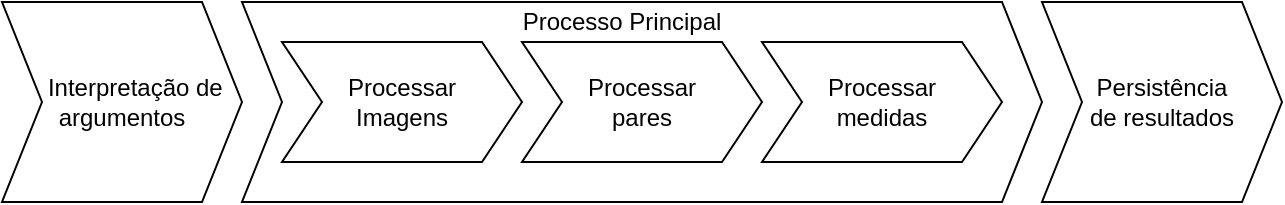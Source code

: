 <mxfile version="18.0.3" type="github" pages="7">
  <diagram id="98Zhcz7KDdUi2qAX7-k5" name="Macro">
    <mxGraphModel dx="918" dy="748" grid="1" gridSize="10" guides="1" tooltips="1" connect="1" arrows="1" fold="1" page="1" pageScale="1" pageWidth="827" pageHeight="1169" math="0" shadow="0">
      <root>
        <mxCell id="0" />
        <mxCell id="1" parent="0" />
        <mxCell id="qj5FVbfQ0v9DM5-AD5l3-6" value="" style="shape=step;perimeter=stepPerimeter;whiteSpace=wrap;html=1;fixedSize=1;" parent="1" vertex="1">
          <mxGeometry x="160" y="170" width="400" height="100" as="geometry" />
        </mxCell>
        <mxCell id="qj5FVbfQ0v9DM5-AD5l3-1" value="&amp;nbsp; &amp;nbsp; Interpretação de argumentos" style="shape=step;perimeter=stepPerimeter;whiteSpace=wrap;html=1;fixedSize=1;" parent="1" vertex="1">
          <mxGeometry x="40" y="170" width="120" height="100" as="geometry" />
        </mxCell>
        <mxCell id="qj5FVbfQ0v9DM5-AD5l3-3" value="Processar&lt;br&gt;medidas" style="shape=step;perimeter=stepPerimeter;whiteSpace=wrap;html=1;fixedSize=1;" parent="1" vertex="1">
          <mxGeometry x="420" y="190" width="120" height="60" as="geometry" />
        </mxCell>
        <mxCell id="qj5FVbfQ0v9DM5-AD5l3-4" value="Processar&lt;br&gt;pares" style="shape=step;perimeter=stepPerimeter;whiteSpace=wrap;html=1;fixedSize=1;" parent="1" vertex="1">
          <mxGeometry x="300" y="190" width="120" height="60" as="geometry" />
        </mxCell>
        <mxCell id="qj5FVbfQ0v9DM5-AD5l3-5" value="Processar&lt;br&gt;Imagens" style="shape=step;perimeter=stepPerimeter;whiteSpace=wrap;html=1;fixedSize=1;" parent="1" vertex="1">
          <mxGeometry x="180" y="190" width="120" height="60" as="geometry" />
        </mxCell>
        <mxCell id="qj5FVbfQ0v9DM5-AD5l3-7" value="Processo Principal" style="text;html=1;strokeColor=none;fillColor=none;align=center;verticalAlign=middle;whiteSpace=wrap;rounded=0;" parent="1" vertex="1">
          <mxGeometry x="280" y="170" width="140" height="20" as="geometry" />
        </mxCell>
        <mxCell id="qj5FVbfQ0v9DM5-AD5l3-8" value="Persistência&lt;br&gt;de resultados" style="shape=step;perimeter=stepPerimeter;whiteSpace=wrap;html=1;fixedSize=1;" parent="1" vertex="1">
          <mxGeometry x="560" y="170" width="120" height="100" as="geometry" />
        </mxCell>
      </root>
    </mxGraphModel>
  </diagram>
  <diagram id="gHJKVUg8DRSZA34lzP4d" name="Fluxo">
    <mxGraphModel dx="918" dy="748" grid="1" gridSize="10" guides="1" tooltips="1" connect="1" arrows="1" fold="1" page="1" pageScale="1" pageWidth="827" pageHeight="1169" math="0" shadow="0">
      <root>
        <mxCell id="0" />
        <mxCell id="1" parent="0" />
        <mxCell id="HXioPRdhy9lpWBcesZ-b-2" value="&amp;lt;&amp;lt;Pseudocódigo&amp;gt;&amp;gt;&lt;br&gt;Processar Imagens&lt;br&gt;&lt;br&gt;&lt;br&gt;&lt;br&gt;&lt;br&gt;&lt;br&gt;&lt;br&gt;&lt;br&gt;&lt;br&gt;&lt;br&gt;" style="whiteSpace=wrap;html=1;fontSize=14;" parent="1" vertex="1">
          <mxGeometry x="9" y="100" width="260" height="190" as="geometry" />
        </mxCell>
        <mxCell id="MEiEYYHkJ7P1lDpnPlLS-1" value="Para cada imagem no processo:&lt;br&gt;&amp;nbsp; &amp;nbsp; Abra a imagem&lt;br&gt;&amp;nbsp; &amp;nbsp; Detecte pontos chaves&lt;br&gt;&amp;nbsp; &amp;nbsp; Descreva suas feições&lt;br&gt;&amp;nbsp; &amp;nbsp; Se solicitado:&lt;br&gt;&amp;nbsp; &amp;nbsp; &amp;nbsp; &amp;nbsp; Reporte estatísticas" style="text;html=1;align=left;verticalAlign=middle;resizable=0;points=[];autosize=1;strokeColor=none;fillColor=none;fontSize=14;" parent="1" vertex="1">
          <mxGeometry x="19" y="150" width="220" height="110" as="geometry" />
        </mxCell>
        <mxCell id="MEiEYYHkJ7P1lDpnPlLS-2" value="&amp;lt;&amp;lt;Pseudocódigo&amp;gt;&amp;gt;&lt;br&gt;Processar Pares&lt;br&gt;&lt;br&gt;&lt;br&gt;&lt;br&gt;&lt;br&gt;&lt;br&gt;&lt;br&gt;&lt;br&gt;&lt;br&gt;&lt;br&gt;" style="whiteSpace=wrap;html=1;fontSize=14;" parent="1" vertex="1">
          <mxGeometry x="279" y="100" width="260" height="190" as="geometry" />
        </mxCell>
        <mxCell id="MEiEYYHkJ7P1lDpnPlLS-3" value="Carregue os pares da estratégia&lt;br&gt;Para cada par no processo:&lt;br&gt;&amp;nbsp; &amp;nbsp; Correlacione feições&lt;br&gt;&amp;nbsp; &amp;nbsp; Selecione melhores correlações&lt;br&gt;&amp;nbsp; &amp;nbsp; Filtre-as com solução geométrica&lt;br&gt;&amp;nbsp; &amp;nbsp; Registre as medidas nos pares&amp;nbsp;&lt;br&gt;&amp;nbsp; &amp;nbsp; Se solicitado:&lt;br&gt;&lt;span style=&quot;white-space: pre&quot;&gt; &lt;/span&gt;&lt;span style=&quot;white-space: pre&quot;&gt; &lt;/span&gt;Reporte estatísticas" style="text;html=1;align=left;verticalAlign=middle;resizable=0;points=[];autosize=1;strokeColor=none;fillColor=none;fontSize=14;" parent="1" vertex="1">
          <mxGeometry x="289" y="145" width="240" height="140" as="geometry" />
        </mxCell>
        <mxCell id="MEiEYYHkJ7P1lDpnPlLS-4" value="&amp;lt;&amp;lt;Pseudocódigo&amp;gt;&amp;gt;&lt;br&gt;Processar Medidas&lt;br&gt;&lt;br&gt;&lt;br&gt;&lt;br&gt;&lt;br&gt;&lt;br&gt;&lt;br&gt;&lt;br&gt;&lt;br&gt;&lt;br&gt;" style="whiteSpace=wrap;html=1;fontSize=14;" parent="1" vertex="1">
          <mxGeometry x="549" y="100" width="260" height="190" as="geometry" />
        </mxCell>
        <mxCell id="MEiEYYHkJ7P1lDpnPlLS-5" value="Para cada medida em par de imagens:&lt;br&gt;&amp;nbsp; &amp;nbsp; Se medida não existe em ambas:&lt;br&gt;&amp;nbsp; &amp;nbsp; &amp;nbsp; &amp;nbsp; Crie novo ponto de costura&lt;br&gt;&amp;nbsp; &amp;nbsp; Senão se existe só na esquerda:&lt;br&gt;&amp;nbsp; &amp;nbsp; &amp;nbsp; &amp;nbsp; Adicione medida da direita&lt;br&gt;&amp;nbsp; &amp;nbsp; Senão se existe só na direita:&lt;br&gt;&amp;nbsp; &amp;nbsp; &amp;nbsp; &amp;nbsp; Adicione medida na esquerda&lt;br&gt;&amp;nbsp; &amp;nbsp; Senão:&lt;br&gt;&amp;nbsp; &amp;nbsp; &amp;nbsp; &amp;nbsp; Fusione pontos de costura&lt;br&gt;" style="text;html=1;align=left;verticalAlign=middle;resizable=0;points=[];autosize=1;strokeColor=none;fillColor=none;fontSize=14;" parent="1" vertex="1">
          <mxGeometry x="559" y="135" width="260" height="160" as="geometry" />
        </mxCell>
      </root>
    </mxGraphModel>
  </diagram>
  <diagram id="3A1DLSgXnVQJGgFsPXBv" name="Fluxo_imagens">
    <mxGraphModel dx="1745" dy="748" grid="1" gridSize="10" guides="1" tooltips="1" connect="1" arrows="1" fold="1" page="1" pageScale="1" pageWidth="827" pageHeight="1169" background="#FFFFFF" math="0" shadow="1">
      <root>
        <mxCell id="0" />
        <mxCell id="1" parent="0" />
        <mxCell id="WOPHGBBPOqJzXXx0_Y12-5" value="" style="edgeStyle=orthogonalEdgeStyle;rounded=0;orthogonalLoop=1;jettySize=auto;html=1;" parent="1" source="1zUKK9svp3mTM6SvvWC5-6" target="1zUKK9svp3mTM6SvvWC5-8" edge="1">
          <mxGeometry relative="1" as="geometry" />
        </mxCell>
        <mxCell id="1zUKK9svp3mTM6SvvWC5-6" value="Abrir Imagem" style="rounded=1;whiteSpace=wrap;html=1;" parent="1" vertex="1">
          <mxGeometry x="-680" y="110" width="120" height="60" as="geometry" />
        </mxCell>
        <mxCell id="WOPHGBBPOqJzXXx0_Y12-6" value="" style="edgeStyle=orthogonalEdgeStyle;rounded=0;orthogonalLoop=1;jettySize=auto;html=1;" parent="1" source="1zUKK9svp3mTM6SvvWC5-8" target="1zUKK9svp3mTM6SvvWC5-10" edge="1">
          <mxGeometry relative="1" as="geometry" />
        </mxCell>
        <mxCell id="1zUKK9svp3mTM6SvvWC5-8" value="Detectar pontos chave" style="rounded=1;whiteSpace=wrap;html=1;" parent="1" vertex="1">
          <mxGeometry x="-533" y="110" width="120" height="60" as="geometry" />
        </mxCell>
        <mxCell id="WOPHGBBPOqJzXXx0_Y12-7" value="" style="edgeStyle=orthogonalEdgeStyle;rounded=0;orthogonalLoop=1;jettySize=auto;html=1;" parent="1" source="1zUKK9svp3mTM6SvvWC5-10" target="1zUKK9svp3mTM6SvvWC5-30" edge="1">
          <mxGeometry relative="1" as="geometry" />
        </mxCell>
        <mxCell id="1zUKK9svp3mTM6SvvWC5-10" value="Descrever pontos chave" style="whiteSpace=wrap;html=1;rounded=1;" parent="1" vertex="1">
          <mxGeometry x="-380" y="110" width="120" height="60" as="geometry" />
        </mxCell>
        <mxCell id="ql1bKab1Sv5jXHoZMo15-2" style="edgeStyle=orthogonalEdgeStyle;rounded=0;orthogonalLoop=1;jettySize=auto;html=1;exitX=0.5;exitY=0;exitDx=0;exitDy=0;entryX=0.5;entryY=1;entryDx=0;entryDy=0;" parent="1" source="1zUKK9svp3mTM6SvvWC5-29" target="1zUKK9svp3mTM6SvvWC5-51" edge="1">
          <mxGeometry relative="1" as="geometry">
            <Array as="points">
              <mxPoint x="-60" y="200" />
              <mxPoint x="-740" y="200" />
            </Array>
          </mxGeometry>
        </mxCell>
        <mxCell id="1zUKK9svp3mTM6SvvWC5-29" value="Reportar estatisticas" style="rounded=1;whiteSpace=wrap;html=1;" parent="1" vertex="1">
          <mxGeometry x="-120" y="110" width="120" height="60" as="geometry" />
        </mxCell>
        <mxCell id="WOPHGBBPOqJzXXx0_Y12-8" value="" style="edgeStyle=orthogonalEdgeStyle;rounded=0;orthogonalLoop=1;jettySize=auto;html=1;" parent="1" source="1zUKK9svp3mTM6SvvWC5-30" target="1zUKK9svp3mTM6SvvWC5-29" edge="1">
          <mxGeometry relative="1" as="geometry" />
        </mxCell>
        <mxCell id="ql1bKab1Sv5jXHoZMo15-3" style="edgeStyle=orthogonalEdgeStyle;rounded=0;orthogonalLoop=1;jettySize=auto;html=1;exitX=0.5;exitY=0;exitDx=0;exitDy=0;" parent="1" source="1zUKK9svp3mTM6SvvWC5-30" edge="1">
          <mxGeometry relative="1" as="geometry">
            <mxPoint x="-740" y="100" as="targetPoint" />
            <Array as="points">
              <mxPoint x="-190" y="200" />
              <mxPoint x="-740" y="200" />
            </Array>
          </mxGeometry>
        </mxCell>
        <mxCell id="1zUKK9svp3mTM6SvvWC5-30" value="Estatísticas" style="rhombus;whiteSpace=wrap;html=1;" parent="1" vertex="1">
          <mxGeometry x="-230" y="100" width="80" height="80" as="geometry" />
        </mxCell>
        <mxCell id="WOPHGBBPOqJzXXx0_Y12-4" value="" style="edgeStyle=orthogonalEdgeStyle;rounded=0;orthogonalLoop=1;jettySize=auto;html=1;" parent="1" source="1zUKK9svp3mTM6SvvWC5-51" target="1zUKK9svp3mTM6SvvWC5-6" edge="1">
          <mxGeometry relative="1" as="geometry" />
        </mxCell>
        <mxCell id="dtsDCqusQZkTO2QimcOY-1" style="edgeStyle=orthogonalEdgeStyle;rounded=0;orthogonalLoop=1;jettySize=auto;html=1;exitX=0;exitY=0.5;exitDx=0;exitDy=0;entryX=1;entryY=0.5;entryDx=0;entryDy=0;" parent="1" source="1zUKK9svp3mTM6SvvWC5-51" target="Z5s89jTaI1h-ldlzumbY-1" edge="1">
          <mxGeometry relative="1" as="geometry" />
        </mxCell>
        <mxCell id="1zUKK9svp3mTM6SvvWC5-51" value="Há próxima imagem?" style="rhombus;whiteSpace=wrap;html=1;" parent="1" vertex="1">
          <mxGeometry x="-780" y="100" width="80" height="80" as="geometry" />
        </mxCell>
        <mxCell id="dtsDCqusQZkTO2QimcOY-2" style="edgeStyle=orthogonalEdgeStyle;rounded=0;orthogonalLoop=1;jettySize=auto;html=1;exitX=0.5;exitY=1;exitDx=0;exitDy=0;entryX=0.5;entryY=0;entryDx=0;entryDy=0;" parent="1" source="WOPHGBBPOqJzXXx0_Y12-1" target="1zUKK9svp3mTM6SvvWC5-51" edge="1">
          <mxGeometry relative="1" as="geometry" />
        </mxCell>
        <mxCell id="WOPHGBBPOqJzXXx0_Y12-1" value="" style="ellipse;html=1;shape=startState;fillColor=#000000;strokeColor=#FFFFFF;" parent="1" vertex="1">
          <mxGeometry x="-755" y="46" width="30" height="30" as="geometry" />
        </mxCell>
        <mxCell id="WOPHGBBPOqJzXXx0_Y12-9" value="Sim" style="text;html=1;strokeColor=none;fillColor=none;align=center;verticalAlign=middle;whiteSpace=wrap;rounded=0;" parent="1" vertex="1">
          <mxGeometry x="-152" y="122" width="30" height="20" as="geometry" />
        </mxCell>
        <mxCell id="WOPHGBBPOqJzXXx0_Y12-12" value="Não" style="text;html=1;strokeColor=none;fillColor=none;align=center;verticalAlign=middle;whiteSpace=wrap;rounded=0;" parent="1" vertex="1">
          <mxGeometry x="-188" y="180" width="24" height="16" as="geometry" />
        </mxCell>
        <mxCell id="ql1bKab1Sv5jXHoZMo15-1" value="Sim" style="text;html=1;strokeColor=none;fillColor=none;align=center;verticalAlign=middle;whiteSpace=wrap;rounded=0;" parent="1" vertex="1">
          <mxGeometry x="-723" y="113" width="60" height="30" as="geometry" />
        </mxCell>
        <mxCell id="Z5s89jTaI1h-ldlzumbY-1" value="" style="ellipse;html=1;shape=endState;fillColor=#000000;strokeColor=#000000;" parent="1" vertex="1">
          <mxGeometry x="-827" y="125" width="30" height="30" as="geometry" />
        </mxCell>
        <mxCell id="0e1TIH1XTgMTCKw1EPAR-1" value="Não" style="text;html=1;strokeColor=none;fillColor=none;align=center;verticalAlign=middle;whiteSpace=wrap;rounded=0;" parent="1" vertex="1">
          <mxGeometry x="-797" y="120" width="27" height="16" as="geometry" />
        </mxCell>
        <mxCell id="bH2PxI-Iwuo8r2zKtaTA-2" value="Início" style="text;html=1;strokeColor=none;fillColor=none;align=center;verticalAlign=middle;whiteSpace=wrap;rounded=0;" parent="1" vertex="1">
          <mxGeometry x="-755" y="30" width="30" height="16" as="geometry" />
        </mxCell>
        <mxCell id="bH2PxI-Iwuo8r2zKtaTA-3" value="Fim" style="text;html=1;strokeColor=none;fillColor=none;align=center;verticalAlign=middle;whiteSpace=wrap;rounded=0;" parent="1" vertex="1">
          <mxGeometry x="-827" y="113" width="30" height="10" as="geometry" />
        </mxCell>
      </root>
    </mxGraphModel>
  </diagram>
  <diagram id="wO2nyMO0V3FiL0lt-oPY" name="Fluxo_Pares">
    <mxGraphModel dx="2138" dy="1069" grid="1" gridSize="10" guides="1" tooltips="1" connect="1" arrows="1" fold="1" page="1" pageScale="1" pageWidth="827" pageHeight="1169" math="0" shadow="0">
      <root>
        <mxCell id="0" />
        <mxCell id="1" parent="0" />
        <mxCell id="bjxRNeMBbC1Uhk14IDYD-4" value="" style="edgeStyle=orthogonalEdgeStyle;rounded=0;orthogonalLoop=1;jettySize=auto;html=1;" parent="1" source="GW-mIh51mZ1hGykfDdhv-5" target="GW-mIh51mZ1hGykfDdhv-7" edge="1">
          <mxGeometry relative="1" as="geometry" />
        </mxCell>
        <mxCell id="l-YTz36rJ6i-yOw9-Hpj-2" style="edgeStyle=orthogonalEdgeStyle;rounded=0;orthogonalLoop=1;jettySize=auto;html=1;exitX=0;exitY=0.5;exitDx=0;exitDy=0;entryX=1;entryY=0.5;entryDx=0;entryDy=0;" parent="1" source="GW-mIh51mZ1hGykfDdhv-5" target="bjxRNeMBbC1Uhk14IDYD-14" edge="1">
          <mxGeometry relative="1" as="geometry" />
        </mxCell>
        <mxCell id="GW-mIh51mZ1hGykfDdhv-5" value="Há próximo Par ?" style="rhombus;whiteSpace=wrap;html=1;" parent="1" vertex="1">
          <mxGeometry x="-780" y="78" width="80" height="80" as="geometry" />
        </mxCell>
        <mxCell id="bjxRNeMBbC1Uhk14IDYD-5" value="" style="edgeStyle=orthogonalEdgeStyle;rounded=0;orthogonalLoop=1;jettySize=auto;html=1;" parent="1" source="GW-mIh51mZ1hGykfDdhv-7" target="GW-mIh51mZ1hGykfDdhv-9" edge="1">
          <mxGeometry relative="1" as="geometry" />
        </mxCell>
        <mxCell id="GW-mIh51mZ1hGykfDdhv-7" value="Correlacionar feições" style="rounded=1;whiteSpace=wrap;html=1;" parent="1" vertex="1">
          <mxGeometry x="-680" y="88" width="120" height="60" as="geometry" />
        </mxCell>
        <mxCell id="bjxRNeMBbC1Uhk14IDYD-6" value="" style="edgeStyle=orthogonalEdgeStyle;rounded=0;orthogonalLoop=1;jettySize=auto;html=1;" parent="1" source="GW-mIh51mZ1hGykfDdhv-9" target="GW-mIh51mZ1hGykfDdhv-11" edge="1">
          <mxGeometry relative="1" as="geometry" />
        </mxCell>
        <mxCell id="GW-mIh51mZ1hGykfDdhv-9" value="Selecionar melhores correlações" style="whiteSpace=wrap;html=1;rounded=1;" parent="1" vertex="1">
          <mxGeometry x="-540" y="88" width="120" height="60" as="geometry" />
        </mxCell>
        <mxCell id="bjxRNeMBbC1Uhk14IDYD-7" value="" style="edgeStyle=orthogonalEdgeStyle;rounded=0;orthogonalLoop=1;jettySize=auto;html=1;" parent="1" source="GW-mIh51mZ1hGykfDdhv-11" target="GW-mIh51mZ1hGykfDdhv-14" edge="1">
          <mxGeometry relative="1" as="geometry" />
        </mxCell>
        <mxCell id="GW-mIh51mZ1hGykfDdhv-11" value="Filtragem utilizando verificação geométrica" style="whiteSpace=wrap;html=1;rounded=1;" parent="1" vertex="1">
          <mxGeometry x="-400" y="88" width="120" height="60" as="geometry" />
        </mxCell>
        <mxCell id="GW-mIh51mZ1hGykfDdhv-12" value="Não" style="text;html=1;strokeColor=none;fillColor=none;align=center;verticalAlign=middle;whiteSpace=wrap;rounded=0;" parent="1" vertex="1">
          <mxGeometry x="-130" y="148" width="60" height="30" as="geometry" />
        </mxCell>
        <mxCell id="bjxRNeMBbC1Uhk14IDYD-8" value="" style="edgeStyle=orthogonalEdgeStyle;rounded=0;orthogonalLoop=1;jettySize=auto;html=1;" parent="1" source="GW-mIh51mZ1hGykfDdhv-14" target="GW-mIh51mZ1hGykfDdhv-17" edge="1">
          <mxGeometry relative="1" as="geometry" />
        </mxCell>
        <mxCell id="GW-mIh51mZ1hGykfDdhv-14" value="Registrar as medidas nos pares" style="rounded=1;whiteSpace=wrap;html=1;" parent="1" vertex="1">
          <mxGeometry x="-260" y="88" width="120" height="60" as="geometry" />
        </mxCell>
        <mxCell id="bjxRNeMBbC1Uhk14IDYD-9" value="" style="edgeStyle=orthogonalEdgeStyle;rounded=0;orthogonalLoop=1;jettySize=auto;html=1;" parent="1" source="GW-mIh51mZ1hGykfDdhv-17" target="GW-mIh51mZ1hGykfDdhv-19" edge="1">
          <mxGeometry relative="1" as="geometry" />
        </mxCell>
        <mxCell id="bjxRNeMBbC1Uhk14IDYD-12" style="edgeStyle=orthogonalEdgeStyle;rounded=0;orthogonalLoop=1;jettySize=auto;html=1;exitX=0.5;exitY=0;exitDx=0;exitDy=0;entryX=0.5;entryY=1;entryDx=0;entryDy=0;" parent="1" source="GW-mIh51mZ1hGykfDdhv-17" target="GW-mIh51mZ1hGykfDdhv-5" edge="1">
          <mxGeometry relative="1" as="geometry">
            <Array as="points">
              <mxPoint x="-80" y="178" />
              <mxPoint x="-740" y="178" />
            </Array>
          </mxGeometry>
        </mxCell>
        <mxCell id="GW-mIh51mZ1hGykfDdhv-17" value="Estatísticas" style="rhombus;whiteSpace=wrap;html=1;" parent="1" vertex="1">
          <mxGeometry x="-120" y="78" width="80" height="80" as="geometry" />
        </mxCell>
        <mxCell id="GW-mIh51mZ1hGykfDdhv-18" value="Sim" style="text;html=1;strokeColor=none;fillColor=none;align=center;verticalAlign=middle;whiteSpace=wrap;rounded=0;" parent="1" vertex="1">
          <mxGeometry x="-63" y="93" width="60" height="30" as="geometry" />
        </mxCell>
        <mxCell id="bjxRNeMBbC1Uhk14IDYD-13" style="edgeStyle=orthogonalEdgeStyle;rounded=0;orthogonalLoop=1;jettySize=auto;html=1;exitX=0.5;exitY=0;exitDx=0;exitDy=0;entryX=0.5;entryY=1;entryDx=0;entryDy=0;" parent="1" source="GW-mIh51mZ1hGykfDdhv-19" target="GW-mIh51mZ1hGykfDdhv-5" edge="1">
          <mxGeometry relative="1" as="geometry">
            <Array as="points">
              <mxPoint x="40" y="178" />
              <mxPoint x="-740" y="178" />
            </Array>
          </mxGeometry>
        </mxCell>
        <mxCell id="GW-mIh51mZ1hGykfDdhv-19" value="Reportar estatisticas" style="rounded=1;whiteSpace=wrap;html=1;" parent="1" vertex="1">
          <mxGeometry x="-20" y="88" width="120" height="60" as="geometry" />
        </mxCell>
        <mxCell id="l-YTz36rJ6i-yOw9-Hpj-1" value="" style="edgeStyle=orthogonalEdgeStyle;rounded=0;orthogonalLoop=1;jettySize=auto;html=1;" parent="1" source="bjxRNeMBbC1Uhk14IDYD-1" target="GW-mIh51mZ1hGykfDdhv-5" edge="1">
          <mxGeometry relative="1" as="geometry" />
        </mxCell>
        <mxCell id="bjxRNeMBbC1Uhk14IDYD-1" value="" style="ellipse;html=1;shape=startState;fillColor=#000000;strokeColor=#FFFFFF;" parent="1" vertex="1">
          <mxGeometry x="-755" y="18" width="30" height="30" as="geometry" />
        </mxCell>
        <mxCell id="bjxRNeMBbC1Uhk14IDYD-14" value="" style="ellipse;html=1;shape=endState;fillColor=#000000;strokeColor=#000000;" parent="1" vertex="1">
          <mxGeometry x="-827" y="103" width="30" height="30" as="geometry" />
        </mxCell>
        <mxCell id="aHTnXLtD_AGrJ8Jo2kXO-1" value="Sim" style="text;html=1;strokeColor=none;fillColor=none;align=center;verticalAlign=middle;whiteSpace=wrap;rounded=0;" parent="1" vertex="1">
          <mxGeometry x="-725" y="93" width="60" height="30" as="geometry" />
        </mxCell>
        <mxCell id="aHTnXLtD_AGrJ8Jo2kXO-2" value="Não" style="text;html=1;strokeColor=none;fillColor=none;align=center;verticalAlign=middle;whiteSpace=wrap;rounded=0;" parent="1" vertex="1">
          <mxGeometry x="-815" y="85" width="60" height="30" as="geometry" />
        </mxCell>
        <mxCell id="1BjO_wdmyYIuktz8fBza-1" value="Início" style="text;html=1;strokeColor=none;fillColor=none;align=center;verticalAlign=middle;whiteSpace=wrap;rounded=0;" parent="1" vertex="1">
          <mxGeometry x="-755" y="8" width="30" height="10" as="geometry" />
        </mxCell>
        <mxCell id="1BjO_wdmyYIuktz8fBza-2" value="Fim" style="text;html=1;strokeColor=none;fillColor=none;align=center;verticalAlign=middle;whiteSpace=wrap;rounded=0;" parent="1" vertex="1">
          <mxGeometry x="-822" y="88" width="20" height="10" as="geometry" />
        </mxCell>
      </root>
    </mxGraphModel>
  </diagram>
  <diagram id="-LAQmYuxyWWXdFsKsZqG" name="Page-6">
    <mxGraphModel dx="1178" dy="1572" grid="1" gridSize="10" guides="1" tooltips="1" connect="1" arrows="1" fold="1" page="1" pageScale="1" pageWidth="827" pageHeight="1169" math="0" shadow="0">
      <root>
        <mxCell id="0" />
        <mxCell id="1" parent="0" />
        <mxCell id="OblGZKr53u4xsKzhD0cp-3" style="edgeStyle=orthogonalEdgeStyle;rounded=0;orthogonalLoop=1;jettySize=auto;html=1;exitX=0.5;exitY=1;exitDx=0;exitDy=0;entryX=0.5;entryY=0;entryDx=0;entryDy=0;" parent="1" source="fcvu2QPcEclS8YCkJD2P-3" target="fcvu2QPcEclS8YCkJD2P-7" edge="1">
          <mxGeometry relative="1" as="geometry" />
        </mxCell>
        <mxCell id="fcvu2QPcEclS8YCkJD2P-3" value="" style="ellipse;html=1;shape=startState;fillColor=#000000;strokeColor=#000000;" parent="1" vertex="1">
          <mxGeometry x="90" width="40" height="40" as="geometry" />
        </mxCell>
        <mxCell id="tzNW_EEoXlBp1TQg-6X2-2" value="" style="edgeStyle=orthogonalEdgeStyle;rounded=0;orthogonalLoop=1;jettySize=auto;html=1;fontSize=10;" parent="1" source="fcvu2QPcEclS8YCkJD2P-7" target="tzNW_EEoXlBp1TQg-6X2-1" edge="1">
          <mxGeometry relative="1" as="geometry" />
        </mxCell>
        <mxCell id="OblGZKr53u4xsKzhD0cp-4" style="edgeStyle=orthogonalEdgeStyle;rounded=0;orthogonalLoop=1;jettySize=auto;html=1;exitX=0;exitY=0.5;exitDx=0;exitDy=0;entryX=1;entryY=0.5;entryDx=0;entryDy=0;" parent="1" source="fcvu2QPcEclS8YCkJD2P-7" target="fQbv8QQg6OK91rw9qPFf-22" edge="1">
          <mxGeometry relative="1" as="geometry" />
        </mxCell>
        <mxCell id="fcvu2QPcEclS8YCkJD2P-7" value="Há próximo par?" style="rhombus;whiteSpace=wrap;html=1;strokeColor=#000000;" parent="1" vertex="1">
          <mxGeometry x="60" y="60" width="100" height="100" as="geometry" />
        </mxCell>
        <mxCell id="6pYXbas2bNIWIWvaAM_c-6" value="" style="edgeStyle=orthogonalEdgeStyle;rounded=0;orthogonalLoop=1;jettySize=auto;html=1;" parent="1" source="6pYXbas2bNIWIWvaAM_c-3" target="6pYXbas2bNIWIWvaAM_c-5" edge="1">
          <mxGeometry relative="1" as="geometry" />
        </mxCell>
        <mxCell id="fQbv8QQg6OK91rw9qPFf-10" value="" style="edgeStyle=orthogonalEdgeStyle;rounded=0;orthogonalLoop=1;jettySize=auto;html=1;fontSize=12;" parent="1" source="6pYXbas2bNIWIWvaAM_c-3" target="fQbv8QQg6OK91rw9qPFf-9" edge="1">
          <mxGeometry relative="1" as="geometry" />
        </mxCell>
        <mxCell id="6pYXbas2bNIWIWvaAM_c-3" value="Existe apenas na primeira imagem?" style="rhombus;whiteSpace=wrap;html=1;strokeColor=#000000;fontSize=10;" parent="1" vertex="1">
          <mxGeometry x="310" y="60" width="100" height="100" as="geometry" />
        </mxCell>
        <mxCell id="fQbv8QQg6OK91rw9qPFf-12" value="" style="edgeStyle=orthogonalEdgeStyle;rounded=0;orthogonalLoop=1;jettySize=auto;html=1;fontSize=12;" parent="1" source="6pYXbas2bNIWIWvaAM_c-5" target="fQbv8QQg6OK91rw9qPFf-11" edge="1">
          <mxGeometry relative="1" as="geometry" />
        </mxCell>
        <mxCell id="fQbv8QQg6OK91rw9qPFf-16" value="" style="edgeStyle=orthogonalEdgeStyle;rounded=0;orthogonalLoop=1;jettySize=auto;html=1;fontSize=12;" parent="1" source="6pYXbas2bNIWIWvaAM_c-5" target="fQbv8QQg6OK91rw9qPFf-15" edge="1">
          <mxGeometry relative="1" as="geometry" />
        </mxCell>
        <mxCell id="6pYXbas2bNIWIWvaAM_c-5" value="Existe apenas na segunda Imagem?" style="rhombus;whiteSpace=wrap;html=1;strokeColor=#000000;verticalAlign=middle;align=center;horizontal=1;fontSize=10;" parent="1" vertex="1">
          <mxGeometry x="440" y="60" width="100" height="100" as="geometry" />
        </mxCell>
        <mxCell id="fQbv8QQg6OK91rw9qPFf-13" value="" style="edgeStyle=orthogonalEdgeStyle;rounded=0;orthogonalLoop=1;jettySize=auto;html=1;fontSize=12;" parent="1" source="tzNW_EEoXlBp1TQg-6X2-1" target="tzNW_EEoXlBp1TQg-6X2-4" edge="1">
          <mxGeometry relative="1" as="geometry" />
        </mxCell>
        <mxCell id="fQbv8QQg6OK91rw9qPFf-14" value="" style="edgeStyle=orthogonalEdgeStyle;rounded=0;orthogonalLoop=1;jettySize=auto;html=1;fontSize=12;" parent="1" source="tzNW_EEoXlBp1TQg-6X2-1" target="6pYXbas2bNIWIWvaAM_c-3" edge="1">
          <mxGeometry relative="1" as="geometry" />
        </mxCell>
        <mxCell id="tzNW_EEoXlBp1TQg-6X2-1" value="O ponto é novo?" style="rhombus;whiteSpace=wrap;html=1;strokeColor=#000000;" parent="1" vertex="1">
          <mxGeometry x="180" y="60" width="100" height="100" as="geometry" />
        </mxCell>
        <mxCell id="fQbv8QQg6OK91rw9qPFf-18" style="edgeStyle=orthogonalEdgeStyle;rounded=0;orthogonalLoop=1;jettySize=auto;html=1;exitX=0.5;exitY=1;exitDx=0;exitDy=0;entryX=0.5;entryY=1;entryDx=0;entryDy=0;fontSize=12;" parent="1" source="tzNW_EEoXlBp1TQg-6X2-4" target="fcvu2QPcEclS8YCkJD2P-7" edge="1">
          <mxGeometry relative="1" as="geometry" />
        </mxCell>
        <mxCell id="tzNW_EEoXlBp1TQg-6X2-4" value="Crie um novo ponto de costura" style="rounded=1;whiteSpace=wrap;html=1;fontSize=12;strokeColor=#000000;" parent="1" vertex="1">
          <mxGeometry x="170" y="190" width="120" height="60" as="geometry" />
        </mxCell>
        <mxCell id="dDzBTAYaryrQyd_ebmBP-3" value="Sim" style="text;html=1;strokeColor=none;fillColor=none;align=center;verticalAlign=middle;whiteSpace=wrap;rounded=0;" parent="1" vertex="1">
          <mxGeometry x="140" y="83" width="60" height="30" as="geometry" />
        </mxCell>
        <mxCell id="dDzBTAYaryrQyd_ebmBP-4" value="Sim" style="text;html=1;strokeColor=none;fillColor=none;align=center;verticalAlign=middle;whiteSpace=wrap;rounded=0;" parent="1" vertex="1">
          <mxGeometry x="480" y="160" width="60" height="30" as="geometry" />
        </mxCell>
        <mxCell id="dDzBTAYaryrQyd_ebmBP-5" value="Sim" style="text;html=1;strokeColor=none;fillColor=none;align=center;verticalAlign=middle;whiteSpace=wrap;rounded=0;" parent="1" vertex="1">
          <mxGeometry x="350" y="160" width="60" height="30" as="geometry" />
        </mxCell>
        <mxCell id="dDzBTAYaryrQyd_ebmBP-6" value="Sim" style="text;html=1;strokeColor=none;fillColor=none;align=center;verticalAlign=middle;whiteSpace=wrap;rounded=0;" parent="1" vertex="1">
          <mxGeometry x="220" y="160" width="60" height="30" as="geometry" />
        </mxCell>
        <mxCell id="fQbv8QQg6OK91rw9qPFf-4" value="Não" style="text;html=1;strokeColor=none;fillColor=none;align=center;verticalAlign=middle;whiteSpace=wrap;rounded=0;" parent="1" vertex="1">
          <mxGeometry x="20" y="86" width="60" height="30" as="geometry" />
        </mxCell>
        <mxCell id="fQbv8QQg6OK91rw9qPFf-5" value="Não" style="text;html=1;strokeColor=none;fillColor=none;align=center;verticalAlign=middle;whiteSpace=wrap;rounded=0;" parent="1" vertex="1">
          <mxGeometry x="521" y="83" width="60" height="30" as="geometry" />
        </mxCell>
        <mxCell id="fQbv8QQg6OK91rw9qPFf-6" value="Não" style="text;html=1;strokeColor=none;fillColor=none;align=center;verticalAlign=middle;whiteSpace=wrap;rounded=0;" parent="1" vertex="1">
          <mxGeometry x="390" y="80" width="60" height="30" as="geometry" />
        </mxCell>
        <mxCell id="fQbv8QQg6OK91rw9qPFf-7" value="Não" style="text;html=1;strokeColor=none;fillColor=none;align=center;verticalAlign=middle;whiteSpace=wrap;rounded=0;" parent="1" vertex="1">
          <mxGeometry x="260" y="80" width="60" height="30" as="geometry" />
        </mxCell>
        <mxCell id="fQbv8QQg6OK91rw9qPFf-19" style="edgeStyle=orthogonalEdgeStyle;rounded=0;orthogonalLoop=1;jettySize=auto;html=1;exitX=0.5;exitY=1;exitDx=0;exitDy=0;fontSize=12;" parent="1" source="fQbv8QQg6OK91rw9qPFf-9" edge="1">
          <mxGeometry relative="1" as="geometry">
            <mxPoint x="110" y="160" as="targetPoint" />
          </mxGeometry>
        </mxCell>
        <mxCell id="fQbv8QQg6OK91rw9qPFf-9" value="Adicione medida da segunda imagem" style="rounded=1;whiteSpace=wrap;html=1;fontSize=12;strokeColor=#000000;" parent="1" vertex="1">
          <mxGeometry x="300" y="190" width="120" height="60" as="geometry" />
        </mxCell>
        <mxCell id="fQbv8QQg6OK91rw9qPFf-20" style="edgeStyle=orthogonalEdgeStyle;rounded=0;orthogonalLoop=1;jettySize=auto;html=1;exitX=0.5;exitY=1;exitDx=0;exitDy=0;entryX=0.5;entryY=1;entryDx=0;entryDy=0;fontSize=12;" parent="1" source="fQbv8QQg6OK91rw9qPFf-11" target="fcvu2QPcEclS8YCkJD2P-7" edge="1">
          <mxGeometry relative="1" as="geometry" />
        </mxCell>
        <mxCell id="fQbv8QQg6OK91rw9qPFf-11" value="Adicione medida na primeira imagem" style="rounded=1;whiteSpace=wrap;html=1;fontSize=12;strokeColor=#000000;" parent="1" vertex="1">
          <mxGeometry x="430" y="190" width="120" height="60" as="geometry" />
        </mxCell>
        <mxCell id="fQbv8QQg6OK91rw9qPFf-21" style="edgeStyle=orthogonalEdgeStyle;rounded=0;orthogonalLoop=1;jettySize=auto;html=1;exitX=0.5;exitY=1;exitDx=0;exitDy=0;entryX=0.5;entryY=1;entryDx=0;entryDy=0;fontSize=12;" parent="1" source="fQbv8QQg6OK91rw9qPFf-15" target="fcvu2QPcEclS8YCkJD2P-7" edge="1">
          <mxGeometry relative="1" as="geometry">
            <Array as="points">
              <mxPoint x="630" y="270" />
              <mxPoint x="110" y="270" />
            </Array>
          </mxGeometry>
        </mxCell>
        <mxCell id="fQbv8QQg6OK91rw9qPFf-15" value="Fusione os pontos de costura" style="rounded=1;whiteSpace=wrap;html=1;fontSize=12;strokeColor=#000000;" parent="1" vertex="1">
          <mxGeometry x="570" y="80" width="120" height="60" as="geometry" />
        </mxCell>
        <mxCell id="fQbv8QQg6OK91rw9qPFf-22" value="" style="ellipse;html=1;shape=endState;fillColor=#000000;strokeColor=#000000;fontSize=12;" parent="1" vertex="1">
          <mxGeometry x="3" y="95" width="30" height="30" as="geometry" />
        </mxCell>
        <mxCell id="VHYvtTfVj8DSQJFvH2rp-1" value="Início" style="text;html=1;strokeColor=none;fillColor=none;align=center;verticalAlign=middle;whiteSpace=wrap;rounded=0;" vertex="1" parent="1">
          <mxGeometry x="93.5" y="-10" width="33" height="10" as="geometry" />
        </mxCell>
        <mxCell id="VHYvtTfVj8DSQJFvH2rp-5" value="Fim" style="text;html=1;strokeColor=none;fillColor=none;align=center;verticalAlign=middle;whiteSpace=wrap;rounded=0;" vertex="1" parent="1">
          <mxGeometry x="8" y="80" width="20" height="10" as="geometry" />
        </mxCell>
      </root>
    </mxGraphModel>
  </diagram>
  <diagram id="Ruy8jZwWF_MJQY8BPtZt" name="Diagrama de classes">
    <mxGraphModel dx="780" dy="748" grid="1" gridSize="10" guides="1" tooltips="1" connect="1" arrows="1" fold="1" page="1" pageScale="1" pageWidth="827" pageHeight="1169" math="0" shadow="0">
      <root>
        <mxCell id="0" />
        <mxCell id="1" parent="0" />
        <mxCell id="GpoeZHOwUq3m7yObIP7K-1" value="ProcessController" style="swimlane;fontStyle=1;align=center;verticalAlign=top;childLayout=stackLayout;horizontal=1;startSize=26;horizontalStack=0;resizeParent=1;resizeParentMax=0;resizeLast=0;collapsible=1;marginBottom=0;fontSize=14;" parent="1" vertex="1">
          <mxGeometry x="305" y="40" width="260" height="164" as="geometry">
            <mxRectangle x="330" y="350" width="110" height="26" as="alternateBounds" />
          </mxGeometry>
        </mxCell>
        <mxCell id="GpoeZHOwUq3m7yObIP7K-2" value="+ argumentos : revisar" style="text;strokeColor=none;fillColor=none;align=left;verticalAlign=top;spacingLeft=4;spacingRight=4;overflow=hidden;rotatable=0;points=[[0,0.5],[1,0.5]];portConstraint=eastwest;fontSize=14;" parent="GpoeZHOwUq3m7yObIP7K-1" vertex="1">
          <mxGeometry y="26" width="260" height="26" as="geometry" />
        </mxCell>
        <mxCell id="GpoeZHOwUq3m7yObIP7K-3" value="" style="line;strokeWidth=1;fillColor=none;align=left;verticalAlign=middle;spacingTop=-1;spacingLeft=3;spacingRight=3;rotatable=0;labelPosition=right;points=[];portConstraint=eastwest;fontSize=14;" parent="GpoeZHOwUq3m7yObIP7K-1" vertex="1">
          <mxGeometry y="52" width="260" height="8" as="geometry" />
        </mxCell>
        <mxCell id="GpoeZHOwUq3m7yObIP7K-4" value="+ readArguments(argc:int, argv**) : bool" style="text;strokeColor=none;fillColor=none;align=left;verticalAlign=top;spacingLeft=4;spacingRight=4;overflow=hidden;rotatable=0;points=[[0,0.5],[1,0.5]];portConstraint=eastwest;fontSize=14;" parent="GpoeZHOwUq3m7yObIP7K-1" vertex="1">
          <mxGeometry y="60" width="260" height="26" as="geometry" />
        </mxCell>
        <mxCell id="Y2-OCSrJiYMLLH0otHH6-2" value="+ runProcess( ) : bool" style="text;strokeColor=none;fillColor=none;align=left;verticalAlign=top;spacingLeft=4;spacingRight=4;overflow=hidden;rotatable=0;points=[[0,0.5],[1,0.5]];portConstraint=eastwest;fontSize=14;" parent="GpoeZHOwUq3m7yObIP7K-1" vertex="1">
          <mxGeometry y="86" width="260" height="26" as="geometry" />
        </mxCell>
        <mxCell id="Y2-OCSrJiYMLLH0otHH6-3" value="+ saveResults( ) : bool" style="text;strokeColor=none;fillColor=none;align=left;verticalAlign=top;spacingLeft=4;spacingRight=4;overflow=hidden;rotatable=0;points=[[0,0.5],[1,0.5]];portConstraint=eastwest;fontSize=14;" parent="GpoeZHOwUq3m7yObIP7K-1" vertex="1">
          <mxGeometry y="112" width="260" height="26" as="geometry" />
        </mxCell>
        <mxCell id="Y2-OCSrJiYMLLH0otHH6-1" value="+ printUsage( ) : void" style="text;strokeColor=none;fillColor=none;align=left;verticalAlign=top;spacingLeft=4;spacingRight=4;overflow=hidden;rotatable=0;points=[[0,0.5],[1,0.5]];portConstraint=eastwest;fontSize=14;" parent="GpoeZHOwUq3m7yObIP7K-1" vertex="1">
          <mxGeometry y="138" width="260" height="26" as="geometry" />
        </mxCell>
        <mxCell id="lI7xlL58YyUd0Hl4Pv-v-1" value="Image" style="swimlane;fontStyle=1;align=center;verticalAlign=top;childLayout=stackLayout;horizontal=1;startSize=26;horizontalStack=0;resizeParent=1;resizeParentMax=0;resizeLast=0;collapsible=1;marginBottom=0;fontSize=14;" parent="1" vertex="1">
          <mxGeometry x="275" y="301" width="260" height="138" as="geometry">
            <mxRectangle x="330" y="350" width="110" height="26" as="alternateBounds" />
          </mxGeometry>
        </mxCell>
        <mxCell id="fN-6v_-_HlrPDu5xTwf2-1" value="+ index: size_t" style="text;strokeColor=none;fillColor=none;align=left;verticalAlign=top;spacingLeft=4;spacingRight=4;overflow=hidden;rotatable=0;points=[[0,0.5],[1,0.5]];portConstraint=eastwest;fontSize=14;" parent="lI7xlL58YyUd0Hl4Pv-v-1" vertex="1">
          <mxGeometry y="26" width="260" height="26" as="geometry" />
        </mxCell>
        <mxCell id="lI7xlL58YyUd0Hl4Pv-v-2" value="+ filename: std::string" style="text;strokeColor=none;fillColor=none;align=left;verticalAlign=top;spacingLeft=4;spacingRight=4;overflow=hidden;rotatable=0;points=[[0,0.5],[1,0.5]];portConstraint=eastwest;fontSize=14;" parent="lI7xlL58YyUd0Hl4Pv-v-1" vertex="1">
          <mxGeometry y="52" width="260" height="26" as="geometry" />
        </mxCell>
        <mxCell id="NeS1x6jv69Nt_Bn_25qD-1" value="+ descriptors: cv::Mat" style="text;strokeColor=none;fillColor=none;align=left;verticalAlign=top;spacingLeft=4;spacingRight=4;overflow=hidden;rotatable=0;points=[[0,0.5],[1,0.5]];portConstraint=eastwest;fontSize=14;" parent="lI7xlL58YyUd0Hl4Pv-v-1" vertex="1">
          <mxGeometry y="78" width="260" height="26" as="geometry" />
        </mxCell>
        <mxCell id="lI7xlL58YyUd0Hl4Pv-v-3" value="" style="line;strokeWidth=1;fillColor=none;align=left;verticalAlign=middle;spacingTop=-1;spacingLeft=3;spacingRight=3;rotatable=0;labelPosition=right;points=[];portConstraint=eastwest;fontSize=14;" parent="lI7xlL58YyUd0Hl4Pv-v-1" vertex="1">
          <mxGeometry y="104" width="260" height="8" as="geometry" />
        </mxCell>
        <mxCell id="lI7xlL58YyUd0Hl4Pv-v-4" value="+ computeKeyPoints(report: bool): bool" style="text;strokeColor=none;fillColor=none;align=left;verticalAlign=top;spacingLeft=4;spacingRight=4;overflow=hidden;rotatable=0;points=[[0,0.5],[1,0.5]];portConstraint=eastwest;fontSize=14;" parent="lI7xlL58YyUd0Hl4Pv-v-1" vertex="1">
          <mxGeometry y="112" width="260" height="26" as="geometry" />
        </mxCell>
        <mxCell id="lI7xlL58YyUd0Hl4Pv-v-5" value="Pair" style="swimlane;fontStyle=1;align=center;verticalAlign=top;childLayout=stackLayout;horizontal=1;startSize=26;horizontalStack=0;resizeParent=1;resizeParentMax=0;resizeLast=0;collapsible=1;marginBottom=0;fontSize=14;" parent="1" vertex="1">
          <mxGeometry x="555" y="301" width="260" height="112" as="geometry">
            <mxRectangle x="330" y="350" width="110" height="26" as="alternateBounds" />
          </mxGeometry>
        </mxCell>
        <mxCell id="fN-6v_-_HlrPDu5xTwf2-8" value="+ homography: cv::Mat&#xa;" style="text;strokeColor=none;fillColor=none;align=left;verticalAlign=top;spacingLeft=4;spacingRight=4;overflow=hidden;rotatable=0;points=[[0,0.5],[1,0.5]];portConstraint=eastwest;fontSize=14;" parent="lI7xlL58YyUd0Hl4Pv-v-5" vertex="1">
          <mxGeometry y="26" width="260" height="26" as="geometry" />
        </mxCell>
        <mxCell id="lI7xlL58YyUd0Hl4Pv-v-6" value="+ RMSE: double&#xa;" style="text;strokeColor=none;fillColor=none;align=left;verticalAlign=top;spacingLeft=4;spacingRight=4;overflow=hidden;rotatable=0;points=[[0,0.5],[1,0.5]];portConstraint=eastwest;fontSize=14;" parent="lI7xlL58YyUd0Hl4Pv-v-5" vertex="1">
          <mxGeometry y="52" width="260" height="26" as="geometry" />
        </mxCell>
        <mxCell id="lI7xlL58YyUd0Hl4Pv-v-7" value="" style="line;strokeWidth=1;fillColor=none;align=left;verticalAlign=middle;spacingTop=-1;spacingLeft=3;spacingRight=3;rotatable=0;labelPosition=right;points=[];portConstraint=eastwest;fontSize=14;" parent="lI7xlL58YyUd0Hl4Pv-v-5" vertex="1">
          <mxGeometry y="78" width="260" height="8" as="geometry" />
        </mxCell>
        <mxCell id="lI7xlL58YyUd0Hl4Pv-v-8" value="+ checkHomography(report:bool): bool" style="text;strokeColor=none;fillColor=none;align=left;verticalAlign=top;spacingLeft=4;spacingRight=4;overflow=hidden;rotatable=0;points=[[0,0.5],[1,0.5]];portConstraint=eastwest;fontSize=14;" parent="lI7xlL58YyUd0Hl4Pv-v-5" vertex="1">
          <mxGeometry y="86" width="260" height="26" as="geometry" />
        </mxCell>
        <mxCell id="lI7xlL58YyUd0Hl4Pv-v-9" value="Point" style="swimlane;fontStyle=1;align=center;verticalAlign=top;childLayout=stackLayout;horizontal=1;startSize=26;horizontalStack=0;resizeParent=1;resizeParentMax=0;resizeLast=0;collapsible=1;marginBottom=0;fontSize=14;" parent="1" vertex="1">
          <mxGeometry x="41" y="301" width="100" height="52" as="geometry">
            <mxRectangle x="330" y="350" width="110" height="26" as="alternateBounds" />
          </mxGeometry>
        </mxCell>
        <mxCell id="lI7xlL58YyUd0Hl4Pv-v-10" value="+ index: size_t" style="text;strokeColor=none;fillColor=none;align=left;verticalAlign=top;spacingLeft=4;spacingRight=4;overflow=hidden;rotatable=0;points=[[0,0.5],[1,0.5]];portConstraint=eastwest;fontSize=14;" parent="lI7xlL58YyUd0Hl4Pv-v-9" vertex="1">
          <mxGeometry y="26" width="100" height="26" as="geometry" />
        </mxCell>
        <mxCell id="NeS1x6jv69Nt_Bn_25qD-2" value="*" style="endArrow=open;html=1;endSize=12;startArrow=diamondThin;startSize=14;startFill=1;edgeStyle=orthogonalEdgeStyle;align=left;verticalAlign=bottom;rounded=0;fontSize=14;" parent="1" source="GpoeZHOwUq3m7yObIP7K-1" target="lI7xlL58YyUd0Hl4Pv-v-1" edge="1">
          <mxGeometry x="-0.669" y="-20" relative="1" as="geometry">
            <mxPoint x="565" y="380" as="sourcePoint" />
            <mxPoint x="725" y="380" as="targetPoint" />
            <Array as="points">
              <mxPoint x="465" y="252" />
              <mxPoint x="405" y="252" />
            </Array>
            <mxPoint y="1" as="offset" />
          </mxGeometry>
        </mxCell>
        <mxCell id="fN-6v_-_HlrPDu5xTwf2-2" value="images" style="text;html=1;align=center;verticalAlign=middle;resizable=0;points=[];autosize=1;strokeColor=none;fillColor=none;fontSize=14;" parent="1" vertex="1">
          <mxGeometry x="405" y="232" width="60" height="20" as="geometry" />
        </mxCell>
        <mxCell id="fN-6v_-_HlrPDu5xTwf2-4" value="cv::KeyPoint" style="html=1;fontSize=14;" parent="1" vertex="1">
          <mxGeometry x="356" y="540" width="110" height="30" as="geometry" />
        </mxCell>
        <mxCell id="fN-6v_-_HlrPDu5xTwf2-5" value="*" style="endArrow=open;html=1;endSize=12;startArrow=diamondThin;startSize=14;startFill=1;edgeStyle=orthogonalEdgeStyle;align=left;verticalAlign=bottom;rounded=0;fontSize=14;" parent="1" target="fN-6v_-_HlrPDu5xTwf2-4" edge="1">
          <mxGeometry x="-0.736" y="-21" relative="1" as="geometry">
            <mxPoint x="476" y="438" as="sourcePoint" />
            <mxPoint x="796" y="380" as="targetPoint" />
            <Array as="points">
              <mxPoint x="476" y="490" />
              <mxPoint x="411" y="490" />
            </Array>
            <mxPoint y="-1" as="offset" />
          </mxGeometry>
        </mxCell>
        <mxCell id="fN-6v_-_HlrPDu5xTwf2-6" value="keypoints" style="text;html=1;align=center;verticalAlign=middle;resizable=0;points=[];autosize=1;strokeColor=none;fillColor=none;fontSize=14;" parent="1" vertex="1">
          <mxGeometry x="406" y="469" width="70" height="20" as="geometry" />
        </mxCell>
        <mxCell id="fN-6v_-_HlrPDu5xTwf2-9" value="2" style="endArrow=open;html=1;endSize=12;startArrow=diamondThin;startSize=14;startFill=0;edgeStyle=orthogonalEdgeStyle;align=left;verticalAlign=bottom;rounded=0;fontSize=14;" parent="1" source="lI7xlL58YyUd0Hl4Pv-v-5" target="lI7xlL58YyUd0Hl4Pv-v-1" edge="1">
          <mxGeometry x="-0.752" y="-20" relative="1" as="geometry">
            <mxPoint x="575" y="380" as="sourcePoint" />
            <mxPoint x="545" y="500" as="targetPoint" />
            <Array as="points">
              <mxPoint x="595" y="490" />
              <mxPoint x="505" y="490" />
            </Array>
            <mxPoint as="offset" />
          </mxGeometry>
        </mxCell>
        <mxCell id="fN-6v_-_HlrPDu5xTwf2-10" value="left&lt;br&gt;right" style="text;html=1;align=center;verticalAlign=middle;resizable=0;points=[];autosize=1;strokeColor=none;fillColor=none;fontSize=14;" parent="1" vertex="1">
          <mxGeometry x="525" y="468" width="40" height="40" as="geometry" />
        </mxCell>
        <mxCell id="fN-6v_-_HlrPDu5xTwf2-11" value="cv::DMatch" style="html=1;fontSize=14;" parent="1" vertex="1">
          <mxGeometry x="575" y="540" width="110" height="30" as="geometry" />
        </mxCell>
        <mxCell id="fN-6v_-_HlrPDu5xTwf2-12" value="*" style="endArrow=open;html=1;endSize=12;startArrow=diamondThin;startSize=14;startFill=1;edgeStyle=orthogonalEdgeStyle;align=left;verticalAlign=bottom;rounded=0;fontSize=14;" parent="1" source="lI7xlL58YyUd0Hl4Pv-v-5" target="fN-6v_-_HlrPDu5xTwf2-11" edge="1">
          <mxGeometry x="-0.711" y="-20" relative="1" as="geometry">
            <mxPoint x="735.0" y="438" as="sourcePoint" />
            <mxPoint x="1055" y="380" as="targetPoint" />
            <mxPoint as="offset" />
            <Array as="points">
              <mxPoint x="685" y="490" />
              <mxPoint x="625" y="490" />
            </Array>
          </mxGeometry>
        </mxCell>
        <mxCell id="fN-6v_-_HlrPDu5xTwf2-13" value="matches" style="text;html=1;align=center;verticalAlign=middle;resizable=0;points=[];autosize=1;strokeColor=none;fillColor=none;fontSize=14;" parent="1" vertex="1">
          <mxGeometry x="621" y="469" width="70" height="20" as="geometry" />
        </mxCell>
        <mxCell id="fN-6v_-_HlrPDu5xTwf2-14" value="indexes" style="endArrow=open;endSize=12;dashed=1;html=1;rounded=0;fontSize=14;entryX=1;entryY=0.5;entryDx=0;entryDy=0;" parent="1" edge="1">
          <mxGeometry y="-12" width="160" relative="1" as="geometry">
            <mxPoint x="575" y="560" as="sourcePoint" />
            <mxPoint x="466" y="560" as="targetPoint" />
            <mxPoint y="-1" as="offset" />
          </mxGeometry>
        </mxCell>
        <mxCell id="fN-6v_-_HlrPDu5xTwf2-15" value="*" style="endArrow=open;html=1;endSize=12;startArrow=diamondThin;startSize=14;startFill=1;edgeStyle=orthogonalEdgeStyle;align=left;verticalAlign=bottom;rounded=0;fontSize=14;" parent="1" source="GpoeZHOwUq3m7yObIP7K-1" target="lI7xlL58YyUd0Hl4Pv-v-5" edge="1">
          <mxGeometry x="-0.798" y="-20" relative="1" as="geometry">
            <mxPoint x="755.0" y="204" as="sourcePoint" />
            <mxPoint x="695.0" y="300" as="targetPoint" />
            <Array as="points">
              <mxPoint x="535" y="252" />
              <mxPoint x="695" y="252" />
            </Array>
            <mxPoint y="1" as="offset" />
          </mxGeometry>
        </mxCell>
        <mxCell id="fN-6v_-_HlrPDu5xTwf2-16" value="pairs" style="text;html=1;align=center;verticalAlign=middle;resizable=0;points=[];autosize=1;strokeColor=none;fillColor=none;fontSize=14;" parent="1" vertex="1">
          <mxGeometry x="649" y="232" width="50" height="20" as="geometry" />
        </mxCell>
        <mxCell id="7bjfV3p6dd0uQjkZYYFa-3" value="*" style="endArrow=open;html=1;endSize=12;startArrow=diamondThin;startSize=14;startFill=1;edgeStyle=orthogonalEdgeStyle;align=left;verticalAlign=bottom;rounded=0;fontSize=14;" parent="1" source="GpoeZHOwUq3m7yObIP7K-1" target="lI7xlL58YyUd0Hl4Pv-v-9" edge="1">
          <mxGeometry x="-0.608" y="-20" relative="1" as="geometry">
            <mxPoint x="475" y="214" as="sourcePoint" />
            <mxPoint x="415" y="310" as="targetPoint" />
            <Array as="points">
              <mxPoint x="335" y="250" />
              <mxPoint x="95" y="250" />
            </Array>
            <mxPoint x="1" as="offset" />
          </mxGeometry>
        </mxCell>
        <mxCell id="7bjfV3p6dd0uQjkZYYFa-4" value="points" style="text;html=1;align=center;verticalAlign=middle;resizable=0;points=[];autosize=1;strokeColor=none;fillColor=none;fontSize=14;" parent="1" vertex="1">
          <mxGeometry x="91" y="232" width="50" height="20" as="geometry" />
        </mxCell>
        <mxCell id="7bjfV3p6dd0uQjkZYYFa-13" value="*" style="endArrow=open;html=1;endSize=12;startArrow=diamondThin;startSize=14;startFill=1;edgeStyle=orthogonalEdgeStyle;align=left;verticalAlign=bottom;rounded=0;fontSize=14;" parent="1" source="lI7xlL58YyUd0Hl4Pv-v-9" target="7bjfV3p6dd0uQjkZYYFa-24" edge="1">
          <mxGeometry x="-0.765" y="-24" relative="1" as="geometry">
            <mxPoint x="236.0" y="280" as="sourcePoint" />
            <mxPoint x="165" y="379" as="targetPoint" />
            <Array as="points">
              <mxPoint x="225" y="326" />
            </Array>
            <mxPoint x="-1" as="offset" />
          </mxGeometry>
        </mxCell>
        <mxCell id="7bjfV3p6dd0uQjkZYYFa-14" value="measures" style="text;html=1;align=center;verticalAlign=middle;resizable=0;points=[];autosize=1;strokeColor=none;fillColor=none;fontSize=14;" parent="1" vertex="1">
          <mxGeometry x="155.5" y="306" width="80" height="20" as="geometry" />
        </mxCell>
        <mxCell id="7bjfV3p6dd0uQjkZYYFa-16" value="*" style="endArrow=open;html=1;endSize=12;startArrow=diamondThin;startSize=14;startFill=0;edgeStyle=orthogonalEdgeStyle;align=left;verticalAlign=bottom;rounded=0;fontSize=14;" parent="1" source="7bjfV3p6dd0uQjkZYYFa-18" target="lI7xlL58YyUd0Hl4Pv-v-9" edge="1">
          <mxGeometry x="-1" y="20" relative="1" as="geometry">
            <mxPoint x="255" y="290" as="sourcePoint" />
            <mxPoint x="95.0" y="370" as="targetPoint" />
            <Array as="points">
              <mxPoint x="95" y="400" />
              <mxPoint x="95" y="400" />
            </Array>
            <mxPoint y="1" as="offset" />
          </mxGeometry>
        </mxCell>
        <mxCell id="7bjfV3p6dd0uQjkZYYFa-18" value="«std::map»&lt;br&gt;&lt;b&gt;Pointmap&lt;/b&gt;" style="html=1;fontSize=14;" parent="1" vertex="1">
          <mxGeometry x="75" y="519" width="90" height="60" as="geometry" />
        </mxCell>
        <mxCell id="7bjfV3p6dd0uQjkZYYFa-19" value="cv::Point2f&lt;br&gt;Point *" style="html=1;fontSize=14;" parent="1" vertex="1">
          <mxGeometry x="115" y="501" width="70" height="32" as="geometry" />
        </mxCell>
        <mxCell id="7bjfV3p6dd0uQjkZYYFa-20" value="1" style="endArrow=open;html=1;endSize=12;startArrow=diamondThin;startSize=14;startFill=1;edgeStyle=orthogonalEdgeStyle;align=left;verticalAlign=bottom;rounded=0;fontSize=14;" parent="1" source="lI7xlL58YyUd0Hl4Pv-v-1" target="7bjfV3p6dd0uQjkZYYFa-18" edge="1">
          <mxGeometry x="-0.856" y="10" relative="1" as="geometry">
            <mxPoint x="335.0" y="448" as="sourcePoint" />
            <mxPoint x="655" y="420" as="targetPoint" />
            <Array as="points">
              <mxPoint x="335" y="560" />
            </Array>
            <mxPoint as="offset" />
          </mxGeometry>
        </mxCell>
        <mxCell id="7bjfV3p6dd0uQjkZYYFa-21" value="pointmap" style="text;html=1;align=center;verticalAlign=middle;resizable=0;points=[];autosize=1;strokeColor=none;fillColor=none;fontSize=14;" parent="1" vertex="1">
          <mxGeometry x="175" y="560" width="70" height="20" as="geometry" />
        </mxCell>
        <mxCell id="7bjfV3p6dd0uQjkZYYFa-23" value="indexes" style="endArrow=open;endSize=12;dashed=1;html=1;rounded=0;fontSize=14;" parent="1" source="7bjfV3p6dd0uQjkZYYFa-24" edge="1">
          <mxGeometry x="-0.023" y="10" width="160" relative="1" as="geometry">
            <mxPoint x="199.711" y="439" as="sourcePoint" />
            <mxPoint x="295" y="440" as="targetPoint" />
            <mxPoint as="offset" />
            <Array as="points">
              <mxPoint x="207" y="480" />
              <mxPoint x="295" y="480" />
            </Array>
          </mxGeometry>
        </mxCell>
        <mxCell id="7bjfV3p6dd0uQjkZYYFa-24" value="Measure" style="swimlane;fontStyle=1;align=center;verticalAlign=top;childLayout=stackLayout;horizontal=1;startSize=26;horizontalStack=0;resizeParent=1;resizeParentMax=0;resizeLast=0;collapsible=1;marginBottom=0;fontSize=14;" parent="1" vertex="1">
          <mxGeometry x="155" y="361" width="104" height="78" as="geometry">
            <mxRectangle x="140" y="361" width="110" height="26" as="alternateBounds" />
          </mxGeometry>
        </mxCell>
        <mxCell id="7bjfV3p6dd0uQjkZYYFa-25" value="+ index: size_t" style="text;strokeColor=none;fillColor=none;align=left;verticalAlign=top;spacingLeft=4;spacingRight=4;overflow=hidden;rotatable=0;points=[[0,0.5],[1,0.5]];portConstraint=eastwest;fontSize=14;" parent="7bjfV3p6dd0uQjkZYYFa-24" vertex="1">
          <mxGeometry y="26" width="104" height="26" as="geometry" />
        </mxCell>
        <mxCell id="7bjfV3p6dd0uQjkZYYFa-26" value="+ pt: cv::Point2f" style="text;strokeColor=none;fillColor=none;align=left;verticalAlign=top;spacingLeft=4;spacingRight=4;overflow=hidden;rotatable=0;points=[[0,0.5],[1,0.5]];portConstraint=eastwest;fontSize=14;" parent="7bjfV3p6dd0uQjkZYYFa-24" vertex="1">
          <mxGeometry y="52" width="104" height="26" as="geometry" />
        </mxCell>
        <mxCell id="7bjfV3p6dd0uQjkZYYFa-27" value="PointCompair" style="swimlane;fontStyle=1;align=center;verticalAlign=top;childLayout=stackLayout;horizontal=1;startSize=26;horizontalStack=0;resizeParent=1;resizeParentMax=0;resizeLast=0;collapsible=1;marginBottom=0;fontSize=14;" parent="1" vertex="1">
          <mxGeometry x="61" y="97" width="125" height="86" as="geometry" />
        </mxCell>
        <mxCell id="7bjfV3p6dd0uQjkZYYFa-28" value=" " style="text;strokeColor=none;fillColor=none;align=left;verticalAlign=top;spacingLeft=4;spacingRight=4;overflow=hidden;rotatable=0;points=[[0,0.5],[1,0.5]];portConstraint=eastwest;fontSize=14;" parent="7bjfV3p6dd0uQjkZYYFa-27" vertex="1">
          <mxGeometry y="26" width="125" height="26" as="geometry" />
        </mxCell>
        <mxCell id="7bjfV3p6dd0uQjkZYYFa-29" value="" style="line;strokeWidth=1;fillColor=none;align=left;verticalAlign=middle;spacingTop=-1;spacingLeft=3;spacingRight=3;rotatable=0;labelPosition=right;points=[];portConstraint=eastwest;fontSize=14;" parent="7bjfV3p6dd0uQjkZYYFa-27" vertex="1">
          <mxGeometry y="52" width="125" height="8" as="geometry" />
        </mxCell>
        <mxCell id="7bjfV3p6dd0uQjkZYYFa-30" value="+ less_operator ()" style="text;strokeColor=none;fillColor=none;align=left;verticalAlign=top;spacingLeft=4;spacingRight=4;overflow=hidden;rotatable=0;points=[[0,0.5],[1,0.5]];portConstraint=eastwest;fontSize=14;" parent="7bjfV3p6dd0uQjkZYYFa-27" vertex="1">
          <mxGeometry y="60" width="125" height="26" as="geometry" />
        </mxCell>
        <mxCell id="7bjfV3p6dd0uQjkZYYFa-31" value="depends" style="endArrow=open;endSize=12;dashed=1;html=1;rounded=0;fontSize=14;edgeStyle=elbowEdgeStyle;" parent="1" source="7bjfV3p6dd0uQjkZYYFa-18" target="7bjfV3p6dd0uQjkZYYFa-27" edge="1">
          <mxGeometry x="-0.859" y="11" width="160" relative="1" as="geometry">
            <mxPoint x="405" y="320" as="sourcePoint" />
            <mxPoint x="565" y="320" as="targetPoint" />
            <Array as="points">
              <mxPoint x="25" y="360" />
            </Array>
            <mxPoint as="offset" />
          </mxGeometry>
        </mxCell>
      </root>
    </mxGraphModel>
  </diagram>
  <diagram id="fyjpS7YaARCswRAmCnQB" name="Page-7">
    <mxGraphModel dx="780" dy="748" grid="1" gridSize="10" guides="1" tooltips="1" connect="1" arrows="1" fold="1" page="1" pageScale="1" pageWidth="827" pageHeight="1169" math="0" shadow="0">
      <root>
        <mxCell id="0" />
        <mxCell id="1" parent="0" />
        <mxCell id="N3GTvI3KfEzGEEDiz_e_-1" value="Fluxo de trabalho do e-foto" style="swimlane;html=1;childLayout=stackLayout;resizeParent=1;resizeParentMax=0;horizontal=0;startSize=20;horizontalStack=0;direction=east;" vertex="1" parent="1">
          <mxGeometry x="120" y="120" width="450" height="700" as="geometry" />
        </mxCell>
        <mxCell id="N3GTvI3KfEzGEEDiz_e_-2" value="Inicialização do projeto" style="swimlane;html=1;startSize=20;horizontal=0;direction=east;" vertex="1" parent="N3GTvI3KfEzGEEDiz_e_-1">
          <mxGeometry x="20" width="430" height="320" as="geometry" />
        </mxCell>
        <mxCell id="N3GTvI3KfEzGEEDiz_e_-3" value="" style="edgeStyle=orthogonalEdgeStyle;rounded=0;orthogonalLoop=1;jettySize=auto;html=1;entryX=0.5;entryY=0;entryDx=0;entryDy=0;" edge="1" parent="N3GTvI3KfEzGEEDiz_e_-2" source="N3GTvI3KfEzGEEDiz_e_-4" target="N3GTvI3KfEzGEEDiz_e_-5">
          <mxGeometry relative="1" as="geometry">
            <mxPoint x="70" y="50" as="targetPoint" />
          </mxGeometry>
        </mxCell>
        <mxCell id="N3GTvI3KfEzGEEDiz_e_-4" value="" style="ellipse;whiteSpace=wrap;html=1;fillColor=#000000;direction=east;" vertex="1" parent="N3GTvI3KfEzGEEDiz_e_-2">
          <mxGeometry x="80" y="10" width="20" height="20" as="geometry" />
        </mxCell>
        <mxCell id="N3GTvI3KfEzGEEDiz_e_-5" value="&#xa;&#xa;&lt;span style=&quot;color: rgb(0, 0, 0); font-family: helvetica; font-size: 12px; font-style: normal; font-weight: 400; letter-spacing: normal; text-align: center; text-indent: 0px; text-transform: none; word-spacing: 0px; background-color: rgb(248, 249, 250); display: inline; float: none;&quot;&gt;Criação e gerenciamento do projeto fotogramétrico&lt;/span&gt;&#xa;&#xa;" style="rounded=0;whiteSpace=wrap;html=1;sketch=0;fillColor=default;strokeWidth=1;direction=east;" vertex="1" parent="N3GTvI3KfEzGEEDiz_e_-2">
          <mxGeometry x="30" y="60" width="120" height="60" as="geometry" />
        </mxCell>
        <mxCell id="N3GTvI3KfEzGEEDiz_e_-6" value="" style="edgeStyle=orthogonalEdgeStyle;curved=0;rounded=1;sketch=0;orthogonalLoop=1;jettySize=auto;html=1;fontFamily=Helvetica;fontSize=12;fontColor=default;" edge="1" parent="N3GTvI3KfEzGEEDiz_e_-2" source="N3GTvI3KfEzGEEDiz_e_-7" target="N3GTvI3KfEzGEEDiz_e_-10">
          <mxGeometry relative="1" as="geometry" />
        </mxCell>
        <mxCell id="N3GTvI3KfEzGEEDiz_e_-7" value="Orientação Interior" style="whiteSpace=wrap;html=1;fillColor=default;rounded=0;sketch=0;strokeWidth=1;direction=east;" vertex="1" parent="N3GTvI3KfEzGEEDiz_e_-2">
          <mxGeometry x="180" y="60" width="120" height="60" as="geometry" />
        </mxCell>
        <mxCell id="N3GTvI3KfEzGEEDiz_e_-8" value="" style="edgeStyle=orthogonalEdgeStyle;curved=0;rounded=1;sketch=0;orthogonalLoop=1;jettySize=auto;html=1;fontFamily=Helvetica;fontSize=12;fontColor=default;" edge="1" parent="N3GTvI3KfEzGEEDiz_e_-2" source="N3GTvI3KfEzGEEDiz_e_-5" target="N3GTvI3KfEzGEEDiz_e_-7">
          <mxGeometry relative="1" as="geometry" />
        </mxCell>
        <mxCell id="N3GTvI3KfEzGEEDiz_e_-9" value="" style="edgeStyle=orthogonalEdgeStyle;curved=0;rounded=1;sketch=0;orthogonalLoop=1;jettySize=auto;html=1;fontFamily=Helvetica;fontSize=12;fontColor=default;" edge="1" parent="N3GTvI3KfEzGEEDiz_e_-2" source="N3GTvI3KfEzGEEDiz_e_-10" target="N3GTvI3KfEzGEEDiz_e_-12">
          <mxGeometry relative="1" as="geometry" />
        </mxCell>
        <mxCell id="N3GTvI3KfEzGEEDiz_e_-10" value="" style="strokeWidth=2;html=1;shape=mxgraph.flowchart.decision;whiteSpace=wrap;rounded=1;sketch=0;fontFamily=Helvetica;fontSize=12;fontColor=default;fillColor=default;direction=east;" vertex="1" parent="N3GTvI3KfEzGEEDiz_e_-2">
          <mxGeometry x="230" y="150" width="20" height="20" as="geometry" />
        </mxCell>
        <mxCell id="N3GTvI3KfEzGEEDiz_e_-11" style="edgeStyle=orthogonalEdgeStyle;curved=0;rounded=1;sketch=0;orthogonalLoop=1;jettySize=auto;html=1;fontFamily=Helvetica;fontSize=12;fontColor=default;exitX=0.5;exitY=1;exitDx=0;exitDy=0;entryX=1;entryY=0.5;entryDx=0;entryDy=0;" edge="1" parent="N3GTvI3KfEzGEEDiz_e_-2" source="N3GTvI3KfEzGEEDiz_e_-12" target="N3GTvI3KfEzGEEDiz_e_-16">
          <mxGeometry relative="1" as="geometry">
            <Array as="points">
              <mxPoint x="340" y="210" />
            </Array>
            <mxPoint x="260" y="210" as="targetPoint" />
          </mxGeometry>
        </mxCell>
        <mxCell id="N3GTvI3KfEzGEEDiz_e_-12" value="Orientação Exterior por ressecção espacial" style="whiteSpace=wrap;html=1;strokeWidth=1;rounded=0;sketch=0;direction=east;" vertex="1" parent="N3GTvI3KfEzGEEDiz_e_-2">
          <mxGeometry x="280" y="130" width="120" height="60" as="geometry" />
        </mxCell>
        <mxCell id="N3GTvI3KfEzGEEDiz_e_-13" style="edgeStyle=orthogonalEdgeStyle;rounded=0;sketch=0;orthogonalLoop=1;jettySize=auto;html=1;entryX=0;entryY=0.5;entryDx=0;entryDy=0;entryPerimeter=0;fontFamily=Helvetica;fontSize=12;fontColor=default;exitX=0;exitY=0.5;exitDx=0;exitDy=0;exitPerimeter=0;" edge="1" parent="N3GTvI3KfEzGEEDiz_e_-2" target="N3GTvI3KfEzGEEDiz_e_-15">
          <mxGeometry relative="1" as="geometry">
            <Array as="points">
              <mxPoint x="215" y="260" />
            </Array>
            <mxPoint x="215" y="240" as="sourcePoint" />
          </mxGeometry>
        </mxCell>
        <mxCell id="N3GTvI3KfEzGEEDiz_e_-14" value="Imagens orientadas" style="shape=note;whiteSpace=wrap;html=1;backgroundOutline=1;darkOpacity=0.05;rounded=0;sketch=0;fontFamily=Helvetica;fontSize=12;fontColor=default;strokeColor=default;strokeWidth=1;fillColor=default;direction=north;spacingTop=0;spacingLeft=21;" vertex="1" parent="N3GTvI3KfEzGEEDiz_e_-2">
          <mxGeometry x="40" y="230" width="90" height="60" as="geometry" />
        </mxCell>
        <mxCell id="N3GTvI3KfEzGEEDiz_e_-15" value="" style="verticalLabelPosition=bottom;verticalAlign=top;html=1;shape=mxgraph.flowchart.or;rounded=0;sketch=0;fontFamily=Helvetica;fontSize=12;fontColor=default;strokeColor=default;strokeWidth=1;fillColor=default;direction=east;" vertex="1" parent="N3GTvI3KfEzGEEDiz_e_-2">
          <mxGeometry x="350" y="250" width="20" height="20" as="geometry" />
        </mxCell>
        <mxCell id="N3GTvI3KfEzGEEDiz_e_-16" value="" style="rhombus;whiteSpace=wrap;html=1;direction=east;" vertex="1" parent="N3GTvI3KfEzGEEDiz_e_-2">
          <mxGeometry x="200" y="195" width="30" height="30" as="geometry" />
        </mxCell>
        <mxCell id="N3GTvI3KfEzGEEDiz_e_-17" style="edgeStyle=orthogonalEdgeStyle;rounded=0;sketch=0;orthogonalLoop=1;jettySize=auto;html=1;fontFamily=Helvetica;fontSize=12;fontColor=default;endArrow=none;endFill=0;dashed=1;" edge="1" parent="N3GTvI3KfEzGEEDiz_e_-2" source="N3GTvI3KfEzGEEDiz_e_-14">
          <mxGeometry relative="1" as="geometry">
            <mxPoint x="220" y="260" as="targetPoint" />
          </mxGeometry>
        </mxCell>
        <mxCell id="N3GTvI3KfEzGEEDiz_e_-18" value="Geração de produtos fotogramétricos" style="swimlane;html=1;startSize=20;horizontal=0;direction=east;" vertex="1" parent="N3GTvI3KfEzGEEDiz_e_-1">
          <mxGeometry x="20" y="320" width="430" height="230" as="geometry" />
        </mxCell>
        <mxCell id="N3GTvI3KfEzGEEDiz_e_-19" value="" style="line;strokeWidth=6;html=1;rounded=0;sketch=0;fontFamily=Helvetica;fontSize=12;fontColor=default;fillColor=default;direction=east;" vertex="1" parent="N3GTvI3KfEzGEEDiz_e_-18">
          <mxGeometry x="45" y="20" width="340" height="10" as="geometry" />
        </mxCell>
        <mxCell id="N3GTvI3KfEzGEEDiz_e_-20" style="edgeStyle=orthogonalEdgeStyle;rounded=0;sketch=0;orthogonalLoop=1;jettySize=auto;html=1;fontFamily=Helvetica;fontSize=12;fontColor=default;endArrow=classic;endFill=1;" edge="1" parent="N3GTvI3KfEzGEEDiz_e_-18" source="N3GTvI3KfEzGEEDiz_e_-22" target="N3GTvI3KfEzGEEDiz_e_-25">
          <mxGeometry relative="1" as="geometry" />
        </mxCell>
        <mxCell id="N3GTvI3KfEzGEEDiz_e_-21" style="edgeStyle=orthogonalEdgeStyle;rounded=0;sketch=0;orthogonalLoop=1;jettySize=auto;html=1;fontFamily=Helvetica;fontSize=12;fontColor=default;endArrow=classic;endFill=1;exitX=0.5;exitY=1;exitDx=0;exitDy=0;entryX=0;entryY=0.5;entryDx=0;entryDy=0;" edge="1" parent="N3GTvI3KfEzGEEDiz_e_-18" source="N3GTvI3KfEzGEEDiz_e_-22" target="N3GTvI3KfEzGEEDiz_e_-32">
          <mxGeometry relative="1" as="geometry">
            <Array as="points">
              <mxPoint x="99" y="195" />
            </Array>
            <mxPoint x="170" y="190" as="targetPoint" />
          </mxGeometry>
        </mxCell>
        <mxCell id="N3GTvI3KfEzGEEDiz_e_-22" value="Plotadora Estéreo" style="whiteSpace=wrap;html=1;verticalAlign=top;strokeWidth=1;labelBackgroundColor=default;spacingTop=8;rounded=0;sketch=0;direction=east;" vertex="1" parent="N3GTvI3KfEzGEEDiz_e_-18">
          <mxGeometry x="39" y="60" width="120" height="40" as="geometry" />
        </mxCell>
        <mxCell id="N3GTvI3KfEzGEEDiz_e_-23" value="" style="edgeStyle=orthogonalEdgeStyle;rounded=0;sketch=0;orthogonalLoop=1;jettySize=auto;html=1;fontFamily=Helvetica;fontSize=12;fontColor=default;endArrow=classic;endFill=1;exitX=0.159;exitY=0.8;exitDx=0;exitDy=0;exitPerimeter=0;" edge="1" parent="N3GTvI3KfEzGEEDiz_e_-18" source="N3GTvI3KfEzGEEDiz_e_-19" target="N3GTvI3KfEzGEEDiz_e_-22">
          <mxGeometry relative="1" as="geometry" />
        </mxCell>
        <mxCell id="N3GTvI3KfEzGEEDiz_e_-24" style="edgeStyle=orthogonalEdgeStyle;rounded=0;sketch=0;orthogonalLoop=1;jettySize=auto;html=1;fontFamily=Helvetica;fontSize=12;fontColor=default;endArrow=classic;endFill=1;entryX=0.5;entryY=0;entryDx=0;entryDy=0;entryPerimeter=0;" edge="1" parent="N3GTvI3KfEzGEEDiz_e_-18" source="N3GTvI3KfEzGEEDiz_e_-25" target="N3GTvI3KfEzGEEDiz_e_-28">
          <mxGeometry relative="1" as="geometry" />
        </mxCell>
        <mxCell id="N3GTvI3KfEzGEEDiz_e_-25" value="Extrator de MDS" style="whiteSpace=wrap;html=1;verticalAlign=top;strokeWidth=1;labelBackgroundColor=default;spacingTop=8;rounded=0;sketch=0;direction=east;" vertex="1" parent="N3GTvI3KfEzGEEDiz_e_-18">
          <mxGeometry x="280" y="60" width="120" height="40" as="geometry" />
        </mxCell>
        <mxCell id="N3GTvI3KfEzGEEDiz_e_-26" value="" style="edgeStyle=orthogonalEdgeStyle;rounded=0;sketch=0;orthogonalLoop=1;jettySize=auto;html=1;fontFamily=Helvetica;fontSize=12;fontColor=default;endArrow=classic;endFill=1;exitX=0.869;exitY=0.648;exitDx=0;exitDy=0;exitPerimeter=0;" edge="1" parent="N3GTvI3KfEzGEEDiz_e_-18" source="N3GTvI3KfEzGEEDiz_e_-19" target="N3GTvI3KfEzGEEDiz_e_-25">
          <mxGeometry relative="1" as="geometry" />
        </mxCell>
        <mxCell id="N3GTvI3KfEzGEEDiz_e_-27" style="edgeStyle=orthogonalEdgeStyle;rounded=0;sketch=0;orthogonalLoop=1;jettySize=auto;html=1;fontFamily=Helvetica;fontSize=12;fontColor=default;endArrow=classic;endFill=1;exitX=0.5;exitY=1;exitDx=0;exitDy=0;entryX=1;entryY=0.5;entryDx=0;entryDy=0;exitPerimeter=0;" edge="1" parent="N3GTvI3KfEzGEEDiz_e_-18" source="N3GTvI3KfEzGEEDiz_e_-28" target="N3GTvI3KfEzGEEDiz_e_-32">
          <mxGeometry relative="1" as="geometry">
            <Array as="points">
              <mxPoint x="340" y="195" />
            </Array>
            <mxPoint x="280" y="190" as="targetPoint" />
          </mxGeometry>
        </mxCell>
        <mxCell id="N3GTvI3KfEzGEEDiz_e_-28" value="" style="strokeWidth=2;html=1;shape=mxgraph.flowchart.decision;whiteSpace=wrap;rounded=1;sketch=0;fontFamily=Helvetica;fontSize=12;fontColor=default;fillColor=default;direction=east;" vertex="1" parent="N3GTvI3KfEzGEEDiz_e_-18">
          <mxGeometry x="330" y="120" width="20" height="20" as="geometry" />
        </mxCell>
        <mxCell id="N3GTvI3KfEzGEEDiz_e_-29" style="edgeStyle=orthogonalEdgeStyle;rounded=0;sketch=0;orthogonalLoop=1;jettySize=auto;html=1;fontFamily=Helvetica;fontSize=12;fontColor=default;endArrow=classic;endFill=1;entryX=0.5;entryY=0;entryDx=0;entryDy=0;" edge="1" parent="N3GTvI3KfEzGEEDiz_e_-18" source="N3GTvI3KfEzGEEDiz_e_-30" target="N3GTvI3KfEzGEEDiz_e_-32">
          <mxGeometry relative="1" as="geometry">
            <mxPoint x="220" y="175" as="targetPoint" />
          </mxGeometry>
        </mxCell>
        <mxCell id="N3GTvI3KfEzGEEDiz_e_-30" value="Geração de ortoimagens" style="whiteSpace=wrap;html=1;strokeWidth=1;rounded=0;sketch=0;direction=east;" vertex="1" parent="N3GTvI3KfEzGEEDiz_e_-18">
          <mxGeometry x="160" y="105" width="120" height="50" as="geometry" />
        </mxCell>
        <mxCell id="N3GTvI3KfEzGEEDiz_e_-31" value="" style="edgeStyle=orthogonalEdgeStyle;rounded=0;sketch=0;orthogonalLoop=1;jettySize=auto;html=1;fontFamily=Helvetica;fontSize=12;fontColor=default;endArrow=classic;endFill=1;" edge="1" parent="N3GTvI3KfEzGEEDiz_e_-18" source="N3GTvI3KfEzGEEDiz_e_-28" target="N3GTvI3KfEzGEEDiz_e_-30">
          <mxGeometry relative="1" as="geometry" />
        </mxCell>
        <mxCell id="N3GTvI3KfEzGEEDiz_e_-32" value="" style="rhombus;whiteSpace=wrap;html=1;fontFamily=Helvetica;fontColor=#000000;direction=east;" vertex="1" parent="N3GTvI3KfEzGEEDiz_e_-18">
          <mxGeometry x="205" y="180" width="30" height="30" as="geometry" />
        </mxCell>
        <mxCell id="N3GTvI3KfEzGEEDiz_e_-33" value="Integração" style="swimlane;html=1;startSize=20;horizontal=0;direction=east;" vertex="1" parent="N3GTvI3KfEzGEEDiz_e_-1">
          <mxGeometry x="20" y="550" width="430" height="150" as="geometry" />
        </mxCell>
        <mxCell id="N3GTvI3KfEzGEEDiz_e_-34" value="" style="ellipse;html=1;shape=endState;fillColor=#000000;strokeColor=#ff0000;rounded=0;sketch=0;fontFamily=Helvetica;fontSize=12;fontColor=default;direction=east;" vertex="1" parent="N3GTvI3KfEzGEEDiz_e_-33">
          <mxGeometry x="205" y="90" width="30" height="30" as="geometry" />
        </mxCell>
        <mxCell id="N3GTvI3KfEzGEEDiz_e_-35" value="Software de GIS" style="whiteSpace=wrap;html=1;strokeWidth=1;rounded=0;sketch=0;direction=east;" vertex="1" parent="N3GTvI3KfEzGEEDiz_e_-33">
          <mxGeometry x="160" y="20" width="120" height="40" as="geometry" />
        </mxCell>
        <mxCell id="N3GTvI3KfEzGEEDiz_e_-36" style="edgeStyle=orthogonalEdgeStyle;rounded=0;sketch=0;orthogonalLoop=1;jettySize=auto;html=1;exitX=0.5;exitY=1;exitDx=0;exitDy=0;entryX=0.5;entryY=0;entryDx=0;entryDy=0;fontFamily=Helvetica;fontSize=12;fontColor=default;endArrow=classic;endFill=1;" edge="1" parent="N3GTvI3KfEzGEEDiz_e_-33" source="N3GTvI3KfEzGEEDiz_e_-35" target="N3GTvI3KfEzGEEDiz_e_-34">
          <mxGeometry relative="1" as="geometry" />
        </mxCell>
        <mxCell id="N3GTvI3KfEzGEEDiz_e_-37" style="edgeStyle=orthogonalEdgeStyle;curved=0;rounded=1;sketch=0;orthogonalLoop=1;jettySize=auto;html=1;fontFamily=Helvetica;fontSize=12;fontColor=default;exitX=0.5;exitY=1;exitDx=0;exitDy=0;" edge="1" parent="N3GTvI3KfEzGEEDiz_e_-1" source="N3GTvI3KfEzGEEDiz_e_-16" target="N3GTvI3KfEzGEEDiz_e_-19">
          <mxGeometry relative="1" as="geometry">
            <mxPoint x="236" y="330" as="targetPoint" />
            <mxPoint x="235" y="240" as="sourcePoint" />
          </mxGeometry>
        </mxCell>
        <mxCell id="N3GTvI3KfEzGEEDiz_e_-38" value="" style="edgeStyle=orthogonalEdgeStyle;rounded=0;sketch=0;orthogonalLoop=1;jettySize=auto;html=1;fontFamily=Helvetica;fontSize=12;fontColor=default;endArrow=classic;endFill=1;exitX=0.5;exitY=1;exitDx=0;exitDy=0;" edge="1" parent="N3GTvI3KfEzGEEDiz_e_-1" source="N3GTvI3KfEzGEEDiz_e_-32" target="N3GTvI3KfEzGEEDiz_e_-35">
          <mxGeometry relative="1" as="geometry">
            <mxPoint x="240" y="540" as="sourcePoint" />
          </mxGeometry>
        </mxCell>
        <mxCell id="N3GTvI3KfEzGEEDiz_e_-39" value="Fototriangulação" style="whiteSpace=wrap;html=1;strokeWidth=1;rounded=0;sketch=0;direction=east;" vertex="1" parent="1">
          <mxGeometry x="220" y="250" width="120" height="60" as="geometry" />
        </mxCell>
        <mxCell id="N3GTvI3KfEzGEEDiz_e_-40" style="edgeStyle=orthogonalEdgeStyle;curved=0;rounded=1;sketch=0;orthogonalLoop=1;jettySize=auto;html=1;fontFamily=Helvetica;fontSize=12;fontColor=default;exitX=0.5;exitY=1;exitDx=0;exitDy=0;entryX=0;entryY=0.5;entryDx=0;entryDy=0;" edge="1" parent="1" source="N3GTvI3KfEzGEEDiz_e_-39" target="N3GTvI3KfEzGEEDiz_e_-16">
          <mxGeometry relative="1" as="geometry">
            <Array as="points">
              <mxPoint x="280" y="330" />
            </Array>
            <mxPoint x="330" y="330" as="targetPoint" />
          </mxGeometry>
        </mxCell>
        <mxCell id="N3GTvI3KfEzGEEDiz_e_-41" value="" style="edgeStyle=orthogonalEdgeStyle;curved=0;rounded=1;sketch=0;orthogonalLoop=1;jettySize=auto;html=1;fontFamily=Helvetica;fontSize=12;fontColor=default;" edge="1" parent="1" source="N3GTvI3KfEzGEEDiz_e_-10" target="N3GTvI3KfEzGEEDiz_e_-39">
          <mxGeometry relative="1" as="geometry" />
        </mxCell>
      </root>
    </mxGraphModel>
  </diagram>
</mxfile>
